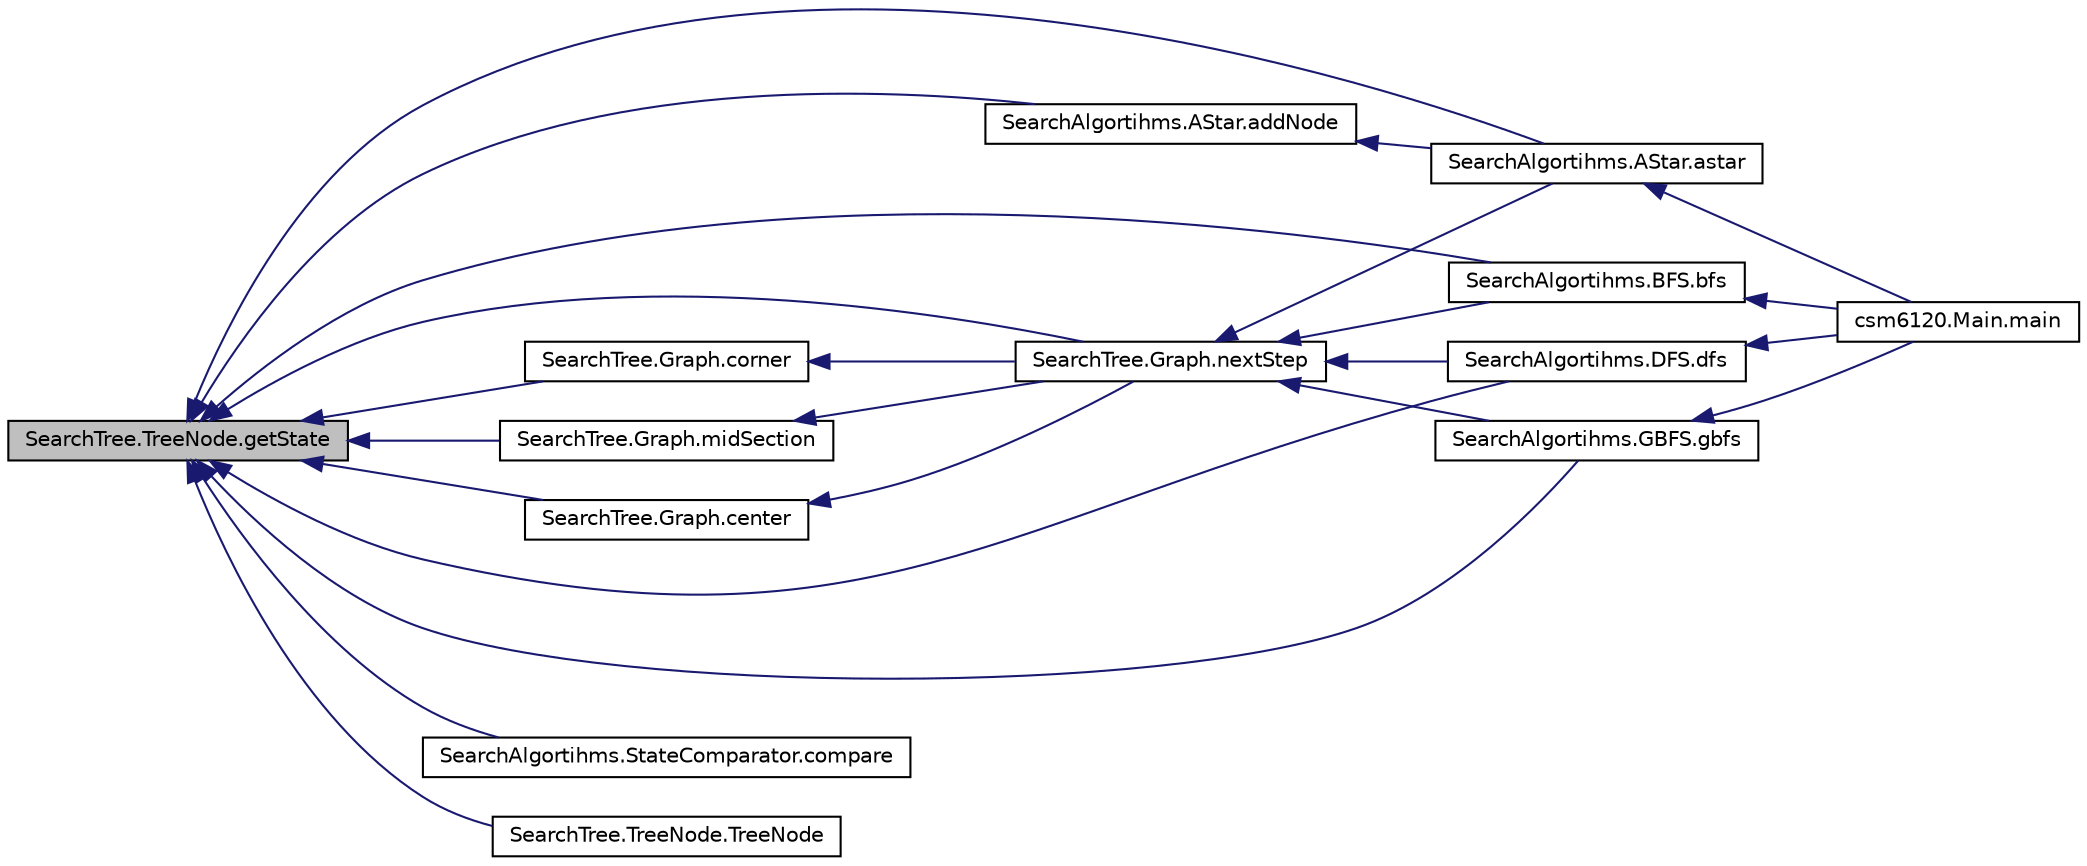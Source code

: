 digraph "SearchTree.TreeNode.getState"
{
  edge [fontname="Helvetica",fontsize="10",labelfontname="Helvetica",labelfontsize="10"];
  node [fontname="Helvetica",fontsize="10",shape=record];
  rankdir="LR";
  Node1 [label="SearchTree.TreeNode.getState",height=0.2,width=0.4,color="black", fillcolor="grey75", style="filled", fontcolor="black"];
  Node1 -> Node2 [dir="back",color="midnightblue",fontsize="10",style="solid"];
  Node2 [label="SearchAlgortihms.AStar.astar",height=0.2,width=0.4,color="black", fillcolor="white", style="filled",URL="$class_search_algortihms_1_1_a_star.html#a95cd91ef8cb13d69296a56dbab2989a2"];
  Node2 -> Node3 [dir="back",color="midnightblue",fontsize="10",style="solid"];
  Node3 [label="csm6120.Main.main",height=0.2,width=0.4,color="black", fillcolor="white", style="filled",URL="$classcsm6120_1_1_main.html#adf9387261bc1d579e1bc95f836d164f5"];
  Node1 -> Node4 [dir="back",color="midnightblue",fontsize="10",style="solid"];
  Node4 [label="SearchAlgortihms.AStar.addNode",height=0.2,width=0.4,color="black", fillcolor="white", style="filled",URL="$class_search_algortihms_1_1_a_star.html#a29f92a129e80d604482bc0650a8a3bb0"];
  Node4 -> Node2 [dir="back",color="midnightblue",fontsize="10",style="solid"];
  Node1 -> Node5 [dir="back",color="midnightblue",fontsize="10",style="solid"];
  Node5 [label="SearchAlgortihms.BFS.bfs",height=0.2,width=0.4,color="black", fillcolor="white", style="filled",URL="$class_search_algortihms_1_1_b_f_s.html#ab7f2a687215a97dc1862ed8000b0b4b3"];
  Node5 -> Node3 [dir="back",color="midnightblue",fontsize="10",style="solid"];
  Node1 -> Node6 [dir="back",color="midnightblue",fontsize="10",style="solid"];
  Node6 [label="SearchAlgortihms.DFS.dfs",height=0.2,width=0.4,color="black", fillcolor="white", style="filled",URL="$class_search_algortihms_1_1_d_f_s.html#a4963da0c8eb1430d79f8bdf58f63eaef"];
  Node6 -> Node3 [dir="back",color="midnightblue",fontsize="10",style="solid"];
  Node1 -> Node7 [dir="back",color="midnightblue",fontsize="10",style="solid"];
  Node7 [label="SearchAlgortihms.GBFS.gbfs",height=0.2,width=0.4,color="black", fillcolor="white", style="filled",URL="$class_search_algortihms_1_1_g_b_f_s.html#a9222a29ccd2c4f7cdc3cb23ba0a8d50b"];
  Node7 -> Node3 [dir="back",color="midnightblue",fontsize="10",style="solid"];
  Node1 -> Node8 [dir="back",color="midnightblue",fontsize="10",style="solid"];
  Node8 [label="SearchAlgortihms.StateComparator.compare",height=0.2,width=0.4,color="black", fillcolor="white", style="filled",URL="$class_search_algortihms_1_1_state_comparator.html#afdcf3089aaad68690e191b8c512ff3ce"];
  Node1 -> Node9 [dir="back",color="midnightblue",fontsize="10",style="solid"];
  Node9 [label="SearchTree.Graph.nextStep",height=0.2,width=0.4,color="black", fillcolor="white", style="filled",URL="$class_search_tree_1_1_graph.html#aabc4a4719795df1969dd25a6db1739b9"];
  Node9 -> Node2 [dir="back",color="midnightblue",fontsize="10",style="solid"];
  Node9 -> Node5 [dir="back",color="midnightblue",fontsize="10",style="solid"];
  Node9 -> Node6 [dir="back",color="midnightblue",fontsize="10",style="solid"];
  Node9 -> Node7 [dir="back",color="midnightblue",fontsize="10",style="solid"];
  Node1 -> Node10 [dir="back",color="midnightblue",fontsize="10",style="solid"];
  Node10 [label="SearchTree.Graph.corner",height=0.2,width=0.4,color="black", fillcolor="white", style="filled",URL="$class_search_tree_1_1_graph.html#a71a61c7ed6038292be2253d41e012063"];
  Node10 -> Node9 [dir="back",color="midnightblue",fontsize="10",style="solid"];
  Node1 -> Node11 [dir="back",color="midnightblue",fontsize="10",style="solid"];
  Node11 [label="SearchTree.Graph.midSection",height=0.2,width=0.4,color="black", fillcolor="white", style="filled",URL="$class_search_tree_1_1_graph.html#a438e21a85d03906d9b7584ee82e796f6"];
  Node11 -> Node9 [dir="back",color="midnightblue",fontsize="10",style="solid"];
  Node1 -> Node12 [dir="back",color="midnightblue",fontsize="10",style="solid"];
  Node12 [label="SearchTree.Graph.center",height=0.2,width=0.4,color="black", fillcolor="white", style="filled",URL="$class_search_tree_1_1_graph.html#af2507d636316785e23744e22020fd1f1"];
  Node12 -> Node9 [dir="back",color="midnightblue",fontsize="10",style="solid"];
  Node1 -> Node13 [dir="back",color="midnightblue",fontsize="10",style="solid"];
  Node13 [label="SearchTree.TreeNode.TreeNode",height=0.2,width=0.4,color="black", fillcolor="white", style="filled",URL="$class_search_tree_1_1_tree_node.html#a41f1a0d897ff34181dce33e513a2d804"];
}
